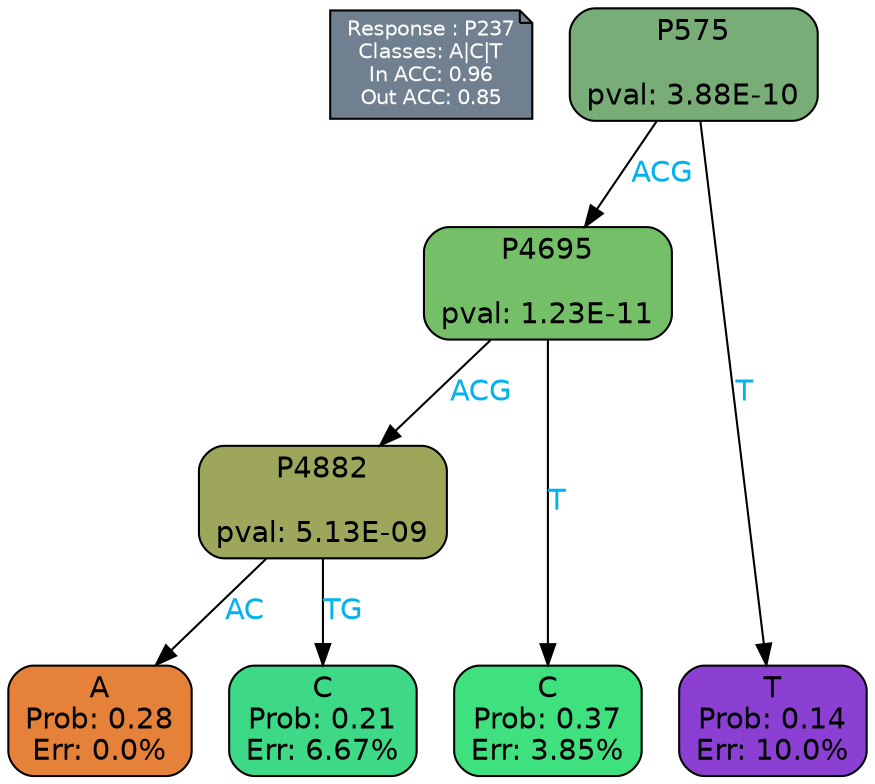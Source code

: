 digraph Tree {
node [shape=box, style="filled, rounded", color="black", fontname=helvetica] ;
graph [ranksep=equally, splines=polylines, bgcolor=transparent, dpi=600] ;
edge [fontname=helvetica] ;
LEGEND [label="Response : P237
Classes: A|C|T
In ACC: 0.96
Out ACC: 0.85
",shape=note,align=left,style=filled,fillcolor="slategray",fontcolor="white",fontsize=10];1 [label="P575

pval: 3.88E-10", fillcolor="#78ad78"] ;
2 [label="P4695

pval: 1.23E-11", fillcolor="#75bf69"] ;
3 [label="P4882

pval: 5.13E-09", fillcolor="#9da65a"] ;
4 [label="A
Prob: 0.28
Err: 0.0%", fillcolor="#e58139"] ;
5 [label="C
Prob: 0.21
Err: 6.67%", fillcolor="#3dd987"] ;
6 [label="C
Prob: 0.37
Err: 3.85%", fillcolor="#3fe17e"] ;
7 [label="T
Prob: 0.14
Err: 10.0%", fillcolor="#8b40d3"] ;
1 -> 2 [label="ACG",fontcolor=deepskyblue2] ;
1 -> 7 [label="T",fontcolor=deepskyblue2] ;
2 -> 3 [label="ACG",fontcolor=deepskyblue2] ;
2 -> 6 [label="T",fontcolor=deepskyblue2] ;
3 -> 4 [label="AC",fontcolor=deepskyblue2] ;
3 -> 5 [label="TG",fontcolor=deepskyblue2] ;
{rank = same; 4;5;6;7;}{rank = same; LEGEND;1;}}